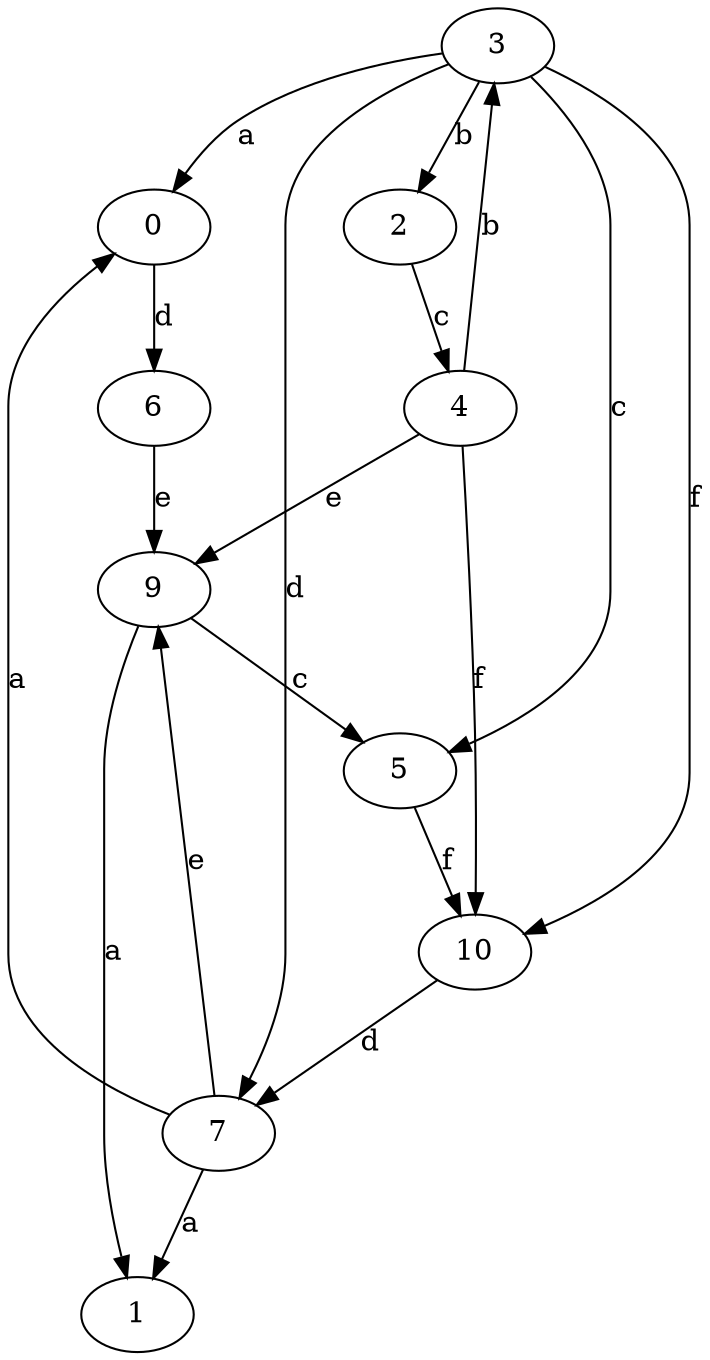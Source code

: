 strict digraph  {
0;
1;
2;
3;
4;
5;
6;
7;
9;
10;
0 -> 6  [label=d];
2 -> 4  [label=c];
3 -> 0  [label=a];
3 -> 2  [label=b];
3 -> 5  [label=c];
3 -> 7  [label=d];
3 -> 10  [label=f];
4 -> 3  [label=b];
4 -> 9  [label=e];
4 -> 10  [label=f];
5 -> 10  [label=f];
6 -> 9  [label=e];
7 -> 0  [label=a];
7 -> 1  [label=a];
7 -> 9  [label=e];
9 -> 1  [label=a];
9 -> 5  [label=c];
10 -> 7  [label=d];
}
